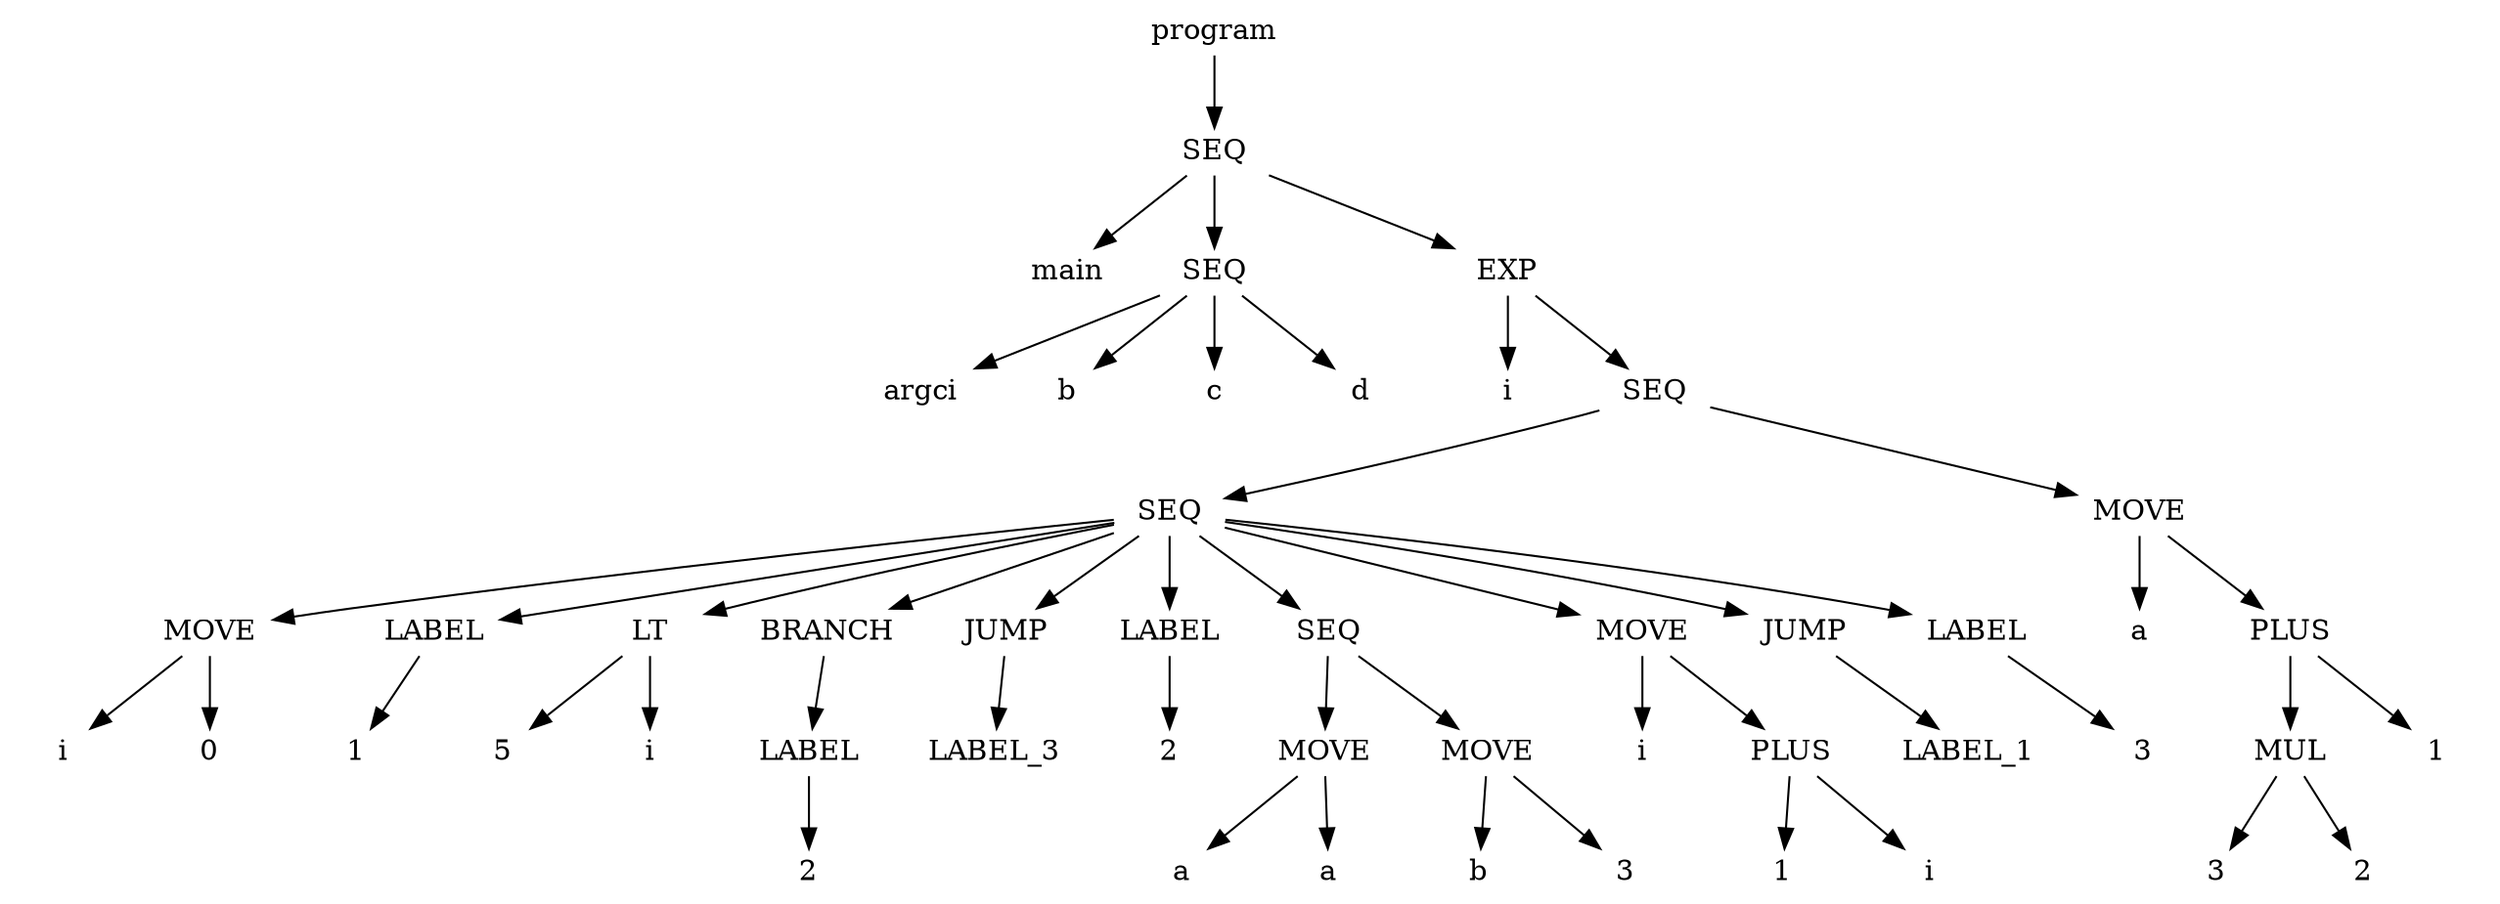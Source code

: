 digraph G{
	node0[shape=plaintext, label="program", height=.3];
	node1[shape=plaintext, label="SEQ", height=.3];
	node0->node1;
	node2[shape=plaintext, label="main", height=.3];
	node1->node2;
	node3[shape=plaintext, label="SEQ", height=.3];
	node1->node3;
	node4[shape=plaintext, label="argci", height=.3];
	node3->node4;
	node5[shape=plaintext, label="b", height=.3];
	node3->node5;
	node6[shape=plaintext, label="c", height=.3];
	node3->node6;
	node7[shape=plaintext, label="d", height=.3];
	node3->node7;
	node8[shape=plaintext, label="EXP", height=.3];
	node1->node8;
	node9[shape=plaintext, label="i", height=.3];
	node8->node9;
	node10[shape=plaintext, label="SEQ", height=.3];
	node8->node10;
	node11[shape=plaintext, label="SEQ", height=.3];
	node10->node11;
	node12[shape=plaintext, label="MOVE", height=.3];
	node11->node12;
	node13[shape=plaintext, label="i", height=.3];
	node12->node13;
	node14[shape=plaintext, label="0", height=.3];
	node12->node14;
	node15[shape=plaintext, label="LABEL", height=.3];
	node16[shape=plaintext, label="1", height=.3];
	node11->node15;
	node15->node16;
	node17[shape=plaintext, label="LT", height=.3];
	node11->node17;
	node18[shape=plaintext, label="5", height=.3];
	node17->node18;
	node19[shape=plaintext, label="i", height=.3];
	node17->node19;
	node20[shape=plaintext, label="BRANCH", height=.3];
	node11->node20;
	node21[shape=plaintext, label="LABEL", height=.3];
	node22[shape=plaintext, label="2", height=.3];
	node20->node21;
	node21->node22;
	node23[shape=plaintext, label="JUMP", height=.3];
	node24[shape=plaintext, label="LABEL_3", height=.3];
	node11->node23;
	node23->node24;
	node25[shape=plaintext, label="LABEL", height=.3];
	node26[shape=plaintext, label="2", height=.3];
	node11->node25;
	node25->node26;
	node27[shape=plaintext, label="SEQ", height=.3];
	node11->node27;
	node28[shape=plaintext, label="MOVE", height=.3];
	node27->node28;
	node29[shape=plaintext, label="a", height=.3];
	node28->node29;
	node30[shape=plaintext, label="a", height=.3];
	node28->node30;
	node31[shape=plaintext, label="MOVE", height=.3];
	node27->node31;
	node32[shape=plaintext, label="b", height=.3];
	node31->node32;
	node33[shape=plaintext, label="3", height=.3];
	node31->node33;
	node34[shape=plaintext, label="MOVE", height=.3];
	node11->node34;
	node35[shape=plaintext, label="i", height=.3];
	node34->node35;
	node36[shape=plaintext, label="PLUS", height=.3];
	node34->node36;
	node37[shape=plaintext, label="1", height=.3];
	node36->node37;
	node38[shape=plaintext, label="i", height=.3];
	node36->node38;
	node39[shape=plaintext, label="JUMP", height=.3];
	node40[shape=plaintext, label="LABEL_1", height=.3];
	node11->node39;
	node39->node40;
	node41[shape=plaintext, label="LABEL", height=.3];
	node42[shape=plaintext, label="3", height=.3];
	node11->node41;
	node41->node42;
	node43[shape=plaintext, label="MOVE", height=.3];
	node10->node43;
	node44[shape=plaintext, label="a", height=.3];
	node43->node44;
	node45[shape=plaintext, label="PLUS", height=.3];
	node43->node45;
	node46[shape=plaintext, label="MUL", height=.3];
	node45->node46;
	node47[shape=plaintext, label="3", height=.3];
	node46->node47;
	node48[shape=plaintext, label="2", height=.3];
	node46->node48;
	node49[shape=plaintext, label="1", height=.3];
	node45->node49;
}
